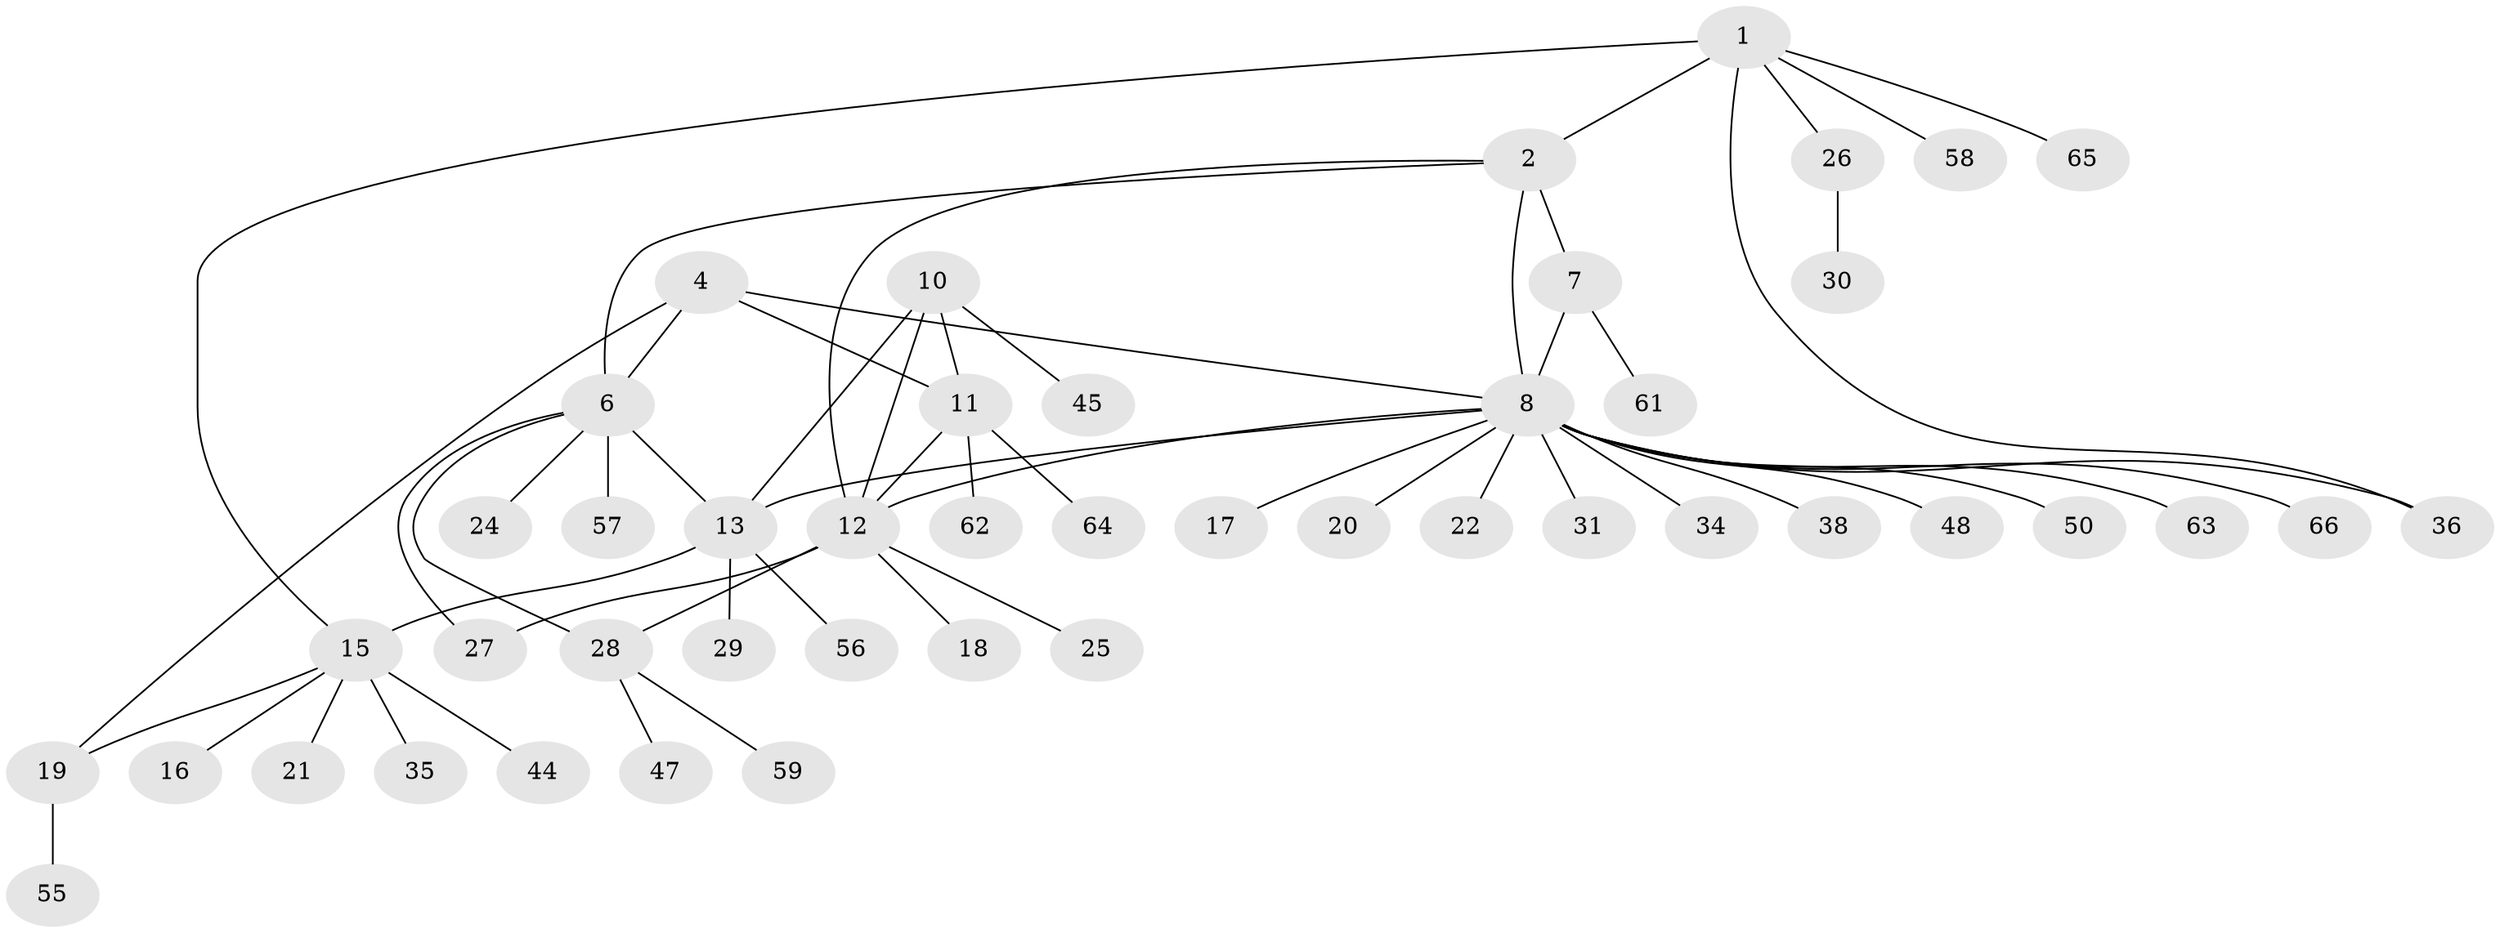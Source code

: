 // original degree distribution, {5: 0.07575757575757576, 6: 0.030303030303030304, 4: 0.06060606060606061, 3: 0.06060606060606061, 8: 0.030303030303030304, 14: 0.015151515151515152, 9: 0.015151515151515152, 1: 0.5454545454545454, 2: 0.16666666666666666}
// Generated by graph-tools (version 1.1) at 2025/42/03/06/25 10:42:14]
// undirected, 46 vertices, 57 edges
graph export_dot {
graph [start="1"]
  node [color=gray90,style=filled];
  1 [super="+3"];
  2 [super="+43"];
  4 [super="+5"];
  6 [super="+42"];
  7 [super="+41"];
  8 [super="+9"];
  10 [super="+40"];
  11 [super="+32"];
  12 [super="+51"];
  13 [super="+14"];
  15 [super="+23"];
  16;
  17 [super="+46"];
  18 [super="+37"];
  19 [super="+54"];
  20;
  21;
  22 [super="+39"];
  24 [super="+33"];
  25;
  26 [super="+53"];
  27;
  28;
  29;
  30;
  31;
  34 [super="+52"];
  35;
  36 [super="+49"];
  38;
  44;
  45;
  47;
  48;
  50;
  55;
  56;
  57;
  58;
  59 [super="+60"];
  61;
  62;
  63;
  64;
  65;
  66;
  1 -- 2 [weight=2];
  1 -- 26;
  1 -- 36;
  1 -- 65;
  1 -- 58;
  1 -- 15;
  2 -- 6;
  2 -- 7;
  2 -- 12;
  2 -- 8;
  4 -- 6 [weight=2];
  4 -- 11;
  4 -- 19;
  4 -- 8;
  6 -- 13;
  6 -- 24;
  6 -- 27;
  6 -- 28;
  6 -- 57;
  7 -- 8 [weight=2];
  7 -- 61;
  8 -- 12;
  8 -- 34;
  8 -- 48;
  8 -- 66;
  8 -- 36;
  8 -- 38;
  8 -- 17;
  8 -- 50;
  8 -- 20;
  8 -- 22;
  8 -- 31;
  8 -- 63;
  8 -- 13;
  10 -- 11;
  10 -- 12;
  10 -- 45;
  10 -- 13;
  11 -- 12;
  11 -- 62;
  11 -- 64;
  12 -- 18;
  12 -- 25;
  12 -- 27;
  12 -- 28;
  13 -- 15 [weight=2];
  13 -- 29;
  13 -- 56;
  15 -- 16;
  15 -- 19;
  15 -- 21;
  15 -- 35;
  15 -- 44;
  19 -- 55;
  26 -- 30;
  28 -- 47;
  28 -- 59;
}
